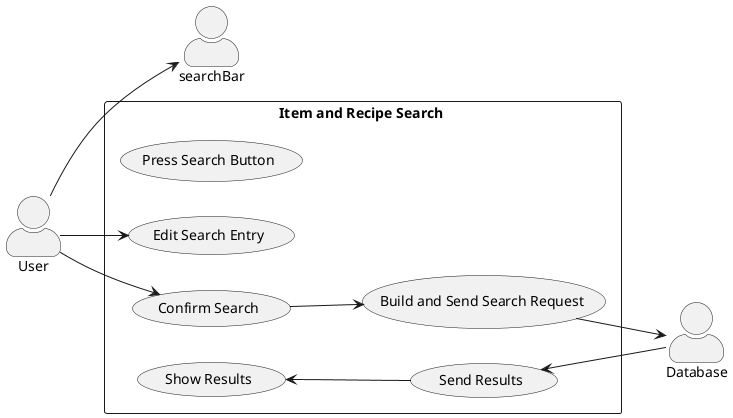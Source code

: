 @startuml SearchUseCase

left to right direction
skinparam actorStyle awesome
skinparam packageStyle rectangle

actor User
actor Database

rectangle "Item and Recipe Search "{
    usecase "Press Search Button" as searchButton
    usecase "Edit Search Entry" as enterSearch
    (Confirm Search) as confSearch
    (Build and Send Search Request) as sendReq
    (Send Results) as sendResult
    (Show Results) as resultScreen
}

User --> searchBar
User --> enterSearch
User --> confSearch
confSearch --> sendReq
sendReq --> Database
sendResult <-- Database
resultScreen <-- sendResult

@enduml
